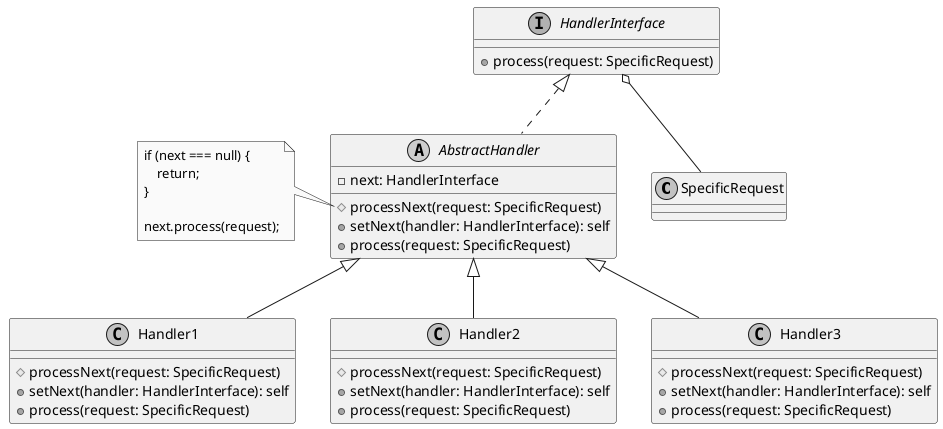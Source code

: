 @startuml
'https://plantuml.com/class-diagram

skinparam monochrome true

class SpecificRequest {
}

interface HandlerInterface {
    +process(request: SpecificRequest)
}

abstract class AbstractHandler {
    -next: HandlerInterface
    #processNext(request: SpecificRequest)
    +setNext(handler: HandlerInterface): self
    +process(request: SpecificRequest)
}

class Handler1 {
    #processNext(request: SpecificRequest)
    +setNext(handler: HandlerInterface): self
    +process(request: SpecificRequest)
}

class Handler2 {
    #processNext(request: SpecificRequest)
    +setNext(handler: HandlerInterface): self
    +process(request: SpecificRequest)
}

class Handler3 {
    #processNext(request: SpecificRequest)
    +setNext(handler: HandlerInterface): self
    +process(request: SpecificRequest)
}

HandlerInterface o-- SpecificRequest
HandlerInterface <|.. AbstractHandler

AbstractHandler <|-- Handler1
AbstractHandler <|-- Handler2
AbstractHandler <|-- Handler3

note left of AbstractHandler::processNext
    if (next === null) {
        return;
    }

    next.process(request);
end note

@enduml
